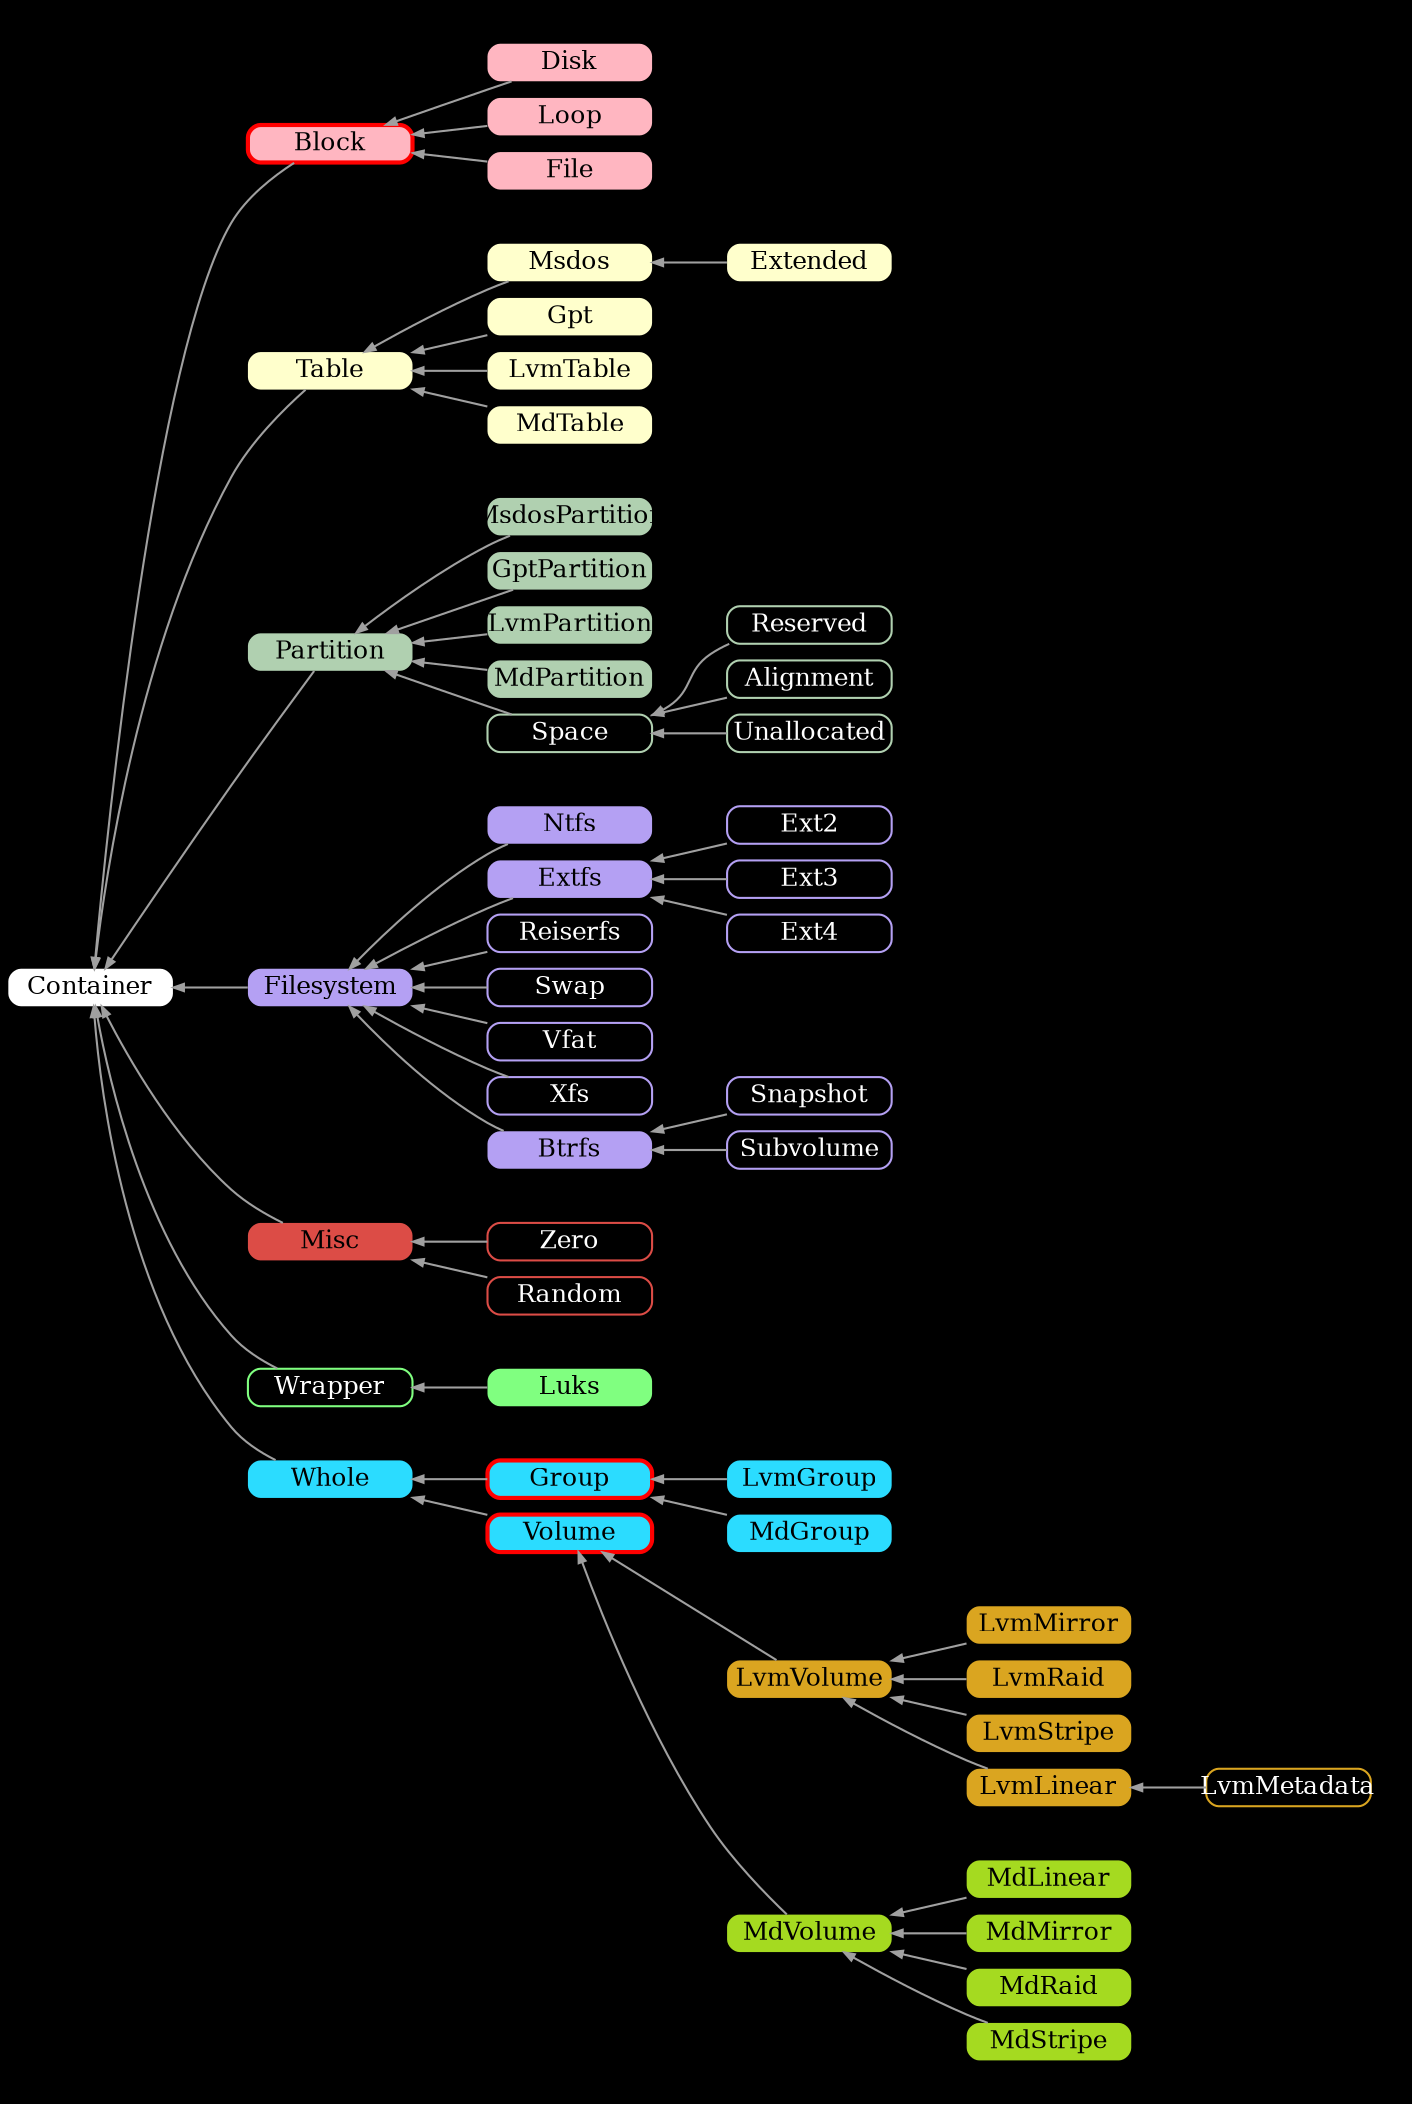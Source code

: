 digraph G
{
	graph [
		rankdir="RL"
		bgcolor=black
		color=white
		nodesep=0.1
		ranksep=0.5
	];

	node [
		shape=Mrecord
		fontsize=12
		style=filled
		width="1.1"
		height="0.25"
		fixedsize=true
		penwidth=0.0
	];

	edge [
		penwidth=1.0
		color="#A0A0A0"
		arrowsize=0.5
	];

	Container      [ fillcolor="#FFFFFF" ];

	Block          [ fillcolor="#FFB6C1" penwidth=2 color=red ];
	Disk           [ fillcolor="#FFB6C1" ];
	Loop           [ fillcolor="#FFB6C1" ];
	File           [ fillcolor="#FFB6C1" ];

	Table          [ fillcolor="#FFFFCC" ];
	Msdos          [ fillcolor="#FFFFCC" ];
	Extended       [ fillcolor="#FFFFCC" ];
	Gpt            [ fillcolor="#FFFFCC" ];
	LvmTable       [ fillcolor="#FFFFCC" ];
	MdTable        [ fillcolor="#FFFFCC" ];

	Partition      [ fillcolor="#B0D0B0" ];
	MsdosPartition [ fillcolor="#B0D0B0" ];
	GptPartition   [ fillcolor="#B0D0B0" ];
	LvmPartition   [ fillcolor="#B0D0B0" ];
	MdPartition    [ fillcolor="#B0D0B0" ];

	Space          [ color="#B0D0B0" fontcolor=white style=solid penwidth=1 ];
	Reserved       [ color="#B0D0B0" fontcolor=white style=solid penwidth=1 ];
	Alignment      [ color="#B0D0B0" fontcolor=white style=solid penwidth=1 ];
	Unallocated    [ color="#B0D0B0" fontcolor=white style=solid penwidth=1 ];

	Filesystem     [ fillcolor="#B4A0F3" ];
	Extfs          [ fillcolor="#B4A0F3" ];
	Btrfs          [ fillcolor="#B4A0F3" ];
	Ntfs           [ fillcolor="#B4A0F3" ];

	Ext2           [ color="#B4A0F3" fontcolor=white style=solid penwidth=1 ];
	Ext3           [ color="#B4A0F3" fontcolor=white style=solid penwidth=1 ];
	Ext4           [ color="#B4A0F3" fontcolor=white style=solid penwidth=1 ];

	Reiserfs       [ color="#B4A0F3" fontcolor=white style=solid penwidth=1 ];
	Swap           [ color="#B4A0F3" fontcolor=white style=solid penwidth=1 ];
	Vfat           [ color="#B4A0F3" fontcolor=white style=solid penwidth=1 ];
	Xfs            [ color="#B4A0F3" fontcolor=white style=solid penwidth=1 ];

	BtrfsSnapshot  [ label="Snapshot"  color="#B4A0F3" fontcolor=white style=solid penwidth=1 ];
	BtrfsSubvolume [ label="Subvolume" color="#B4A0F3" fontcolor=white style=solid penwidth=1 ];

	Misc           [ fillcolor="#DC4C46" ];

	Zero           [ color="#DC4C46" fontcolor=white style=solid penwidth=1 ];
	Random         [ color="#DC4C46" fontcolor=white style=solid penwidth=1 ];

	Wrapper        [ color="#80FF80" fontcolor=white style=solid penwidth=1 ];

	Luks           [ fillcolor="#80FF80" ];

	Volume         [ fillcolor="#2BDCFF" penwidth=2 color=red ];
	Whole          [ fillcolor="#2BDCFF" ];
	Group          [ fillcolor="#2BDCFF" penwidth=2 color=red ];
	LvmGroup       [ fillcolor="#2BDCFF" ];
	MdGroup        [ fillcolor="#2BDCFF" ];

	LvmLinear      [ fillcolor="#DAA520" ];
	LvmMirror      [ fillcolor="#DAA520" ];
	LvmRaid        [ fillcolor="#DAA520" ];
	LvmStripe      [ fillcolor="#DAA520" ];
	LvmVolume      [ fillcolor="#DAA520" ];

	LvmMetadata    [ color="#DAA520" fontcolor=white style=solid penwidth=1 ];

	MdLinear       [ fillcolor="#A5DA20" ];
	MdMirror       [ fillcolor="#A5DA20" ];
	MdRaid         [ fillcolor="#A5DA20" ];
	MdStripe       [ fillcolor="#A5DA20" ];
	MdVolume       [ fillcolor="#A5DA20" ];

	Block      -> Container;
	Filesystem -> Container;
	Misc       -> Container;
	Partition  -> Container;
	Table      -> Container;
	Whole      -> Container;
	Wrapper    -> Container;

	LvmVolume  -> Volume;
	MdVolume   -> Volume;

	subgraph cluster_1 {
		color = transparent;

		Extended             -> Msdos;

		Gpt                  -> Table;
		LvmTable             -> Table;
		MdTable              -> Table;
		Msdos                -> Table;
	}

	subgraph cluster_2 {
		color = transparent;

		Btrfs                -> Filesystem;
		Extfs                -> Filesystem;
		Ntfs                 -> Filesystem;
		Reiserfs             -> Filesystem;
		Swap                 -> Filesystem;
		Vfat                 -> Filesystem;
		Xfs                  -> Filesystem;

		Ext2                 -> Extfs;
		Ext3                 -> Extfs;
		Ext4                 -> Extfs;

		BtrfsSubvolume       -> Btrfs;
		BtrfsSnapshot        -> Btrfs;
	}

	subgraph cluster_3 {
		color = transparent;

		Zero                 -> Misc;
		Random               -> Misc;
	}

	subgraph cluster_4 {
		color = transparent;

		MsdosPartition       -> Partition;
		GptPartition         -> Partition;
		LvmPartition         -> Partition;
		MdPartition          -> Partition;

		Space                -> Partition;
		Reserved             -> Space;
		Alignment            -> Space;
		Unallocated          -> Space;

	}

	subgraph cluster_5 {
		color = transparent;

		LvmMetadata          -> LvmLinear;
		LvmLinear            -> LvmVolume;
		LvmMirror            -> LvmVolume;
		LvmRaid              -> LvmVolume;
		LvmStripe            -> LvmVolume;
	}

	subgraph cluster_6 {
		color = transparent;

		MdLinear             -> MdVolume;
		MdMirror             -> MdVolume;
		MdRaid               -> MdVolume;
		MdStripe             -> MdVolume;
	}

	subgraph cluster_7 {
		color = transparent;

		LvmGroup             -> Group;
		MdGroup              -> Group;
		Group                -> Whole;
		Volume               -> Whole;
	}

	subgraph cluster_8 {
		color = transparent;

		Disk                 -> Block;
		Loop                 -> Block;
		File                 -> Block;
	}

	subgraph cluster_9 {
		color = transparent;

		Luks                 -> Wrapper;
	}
}

